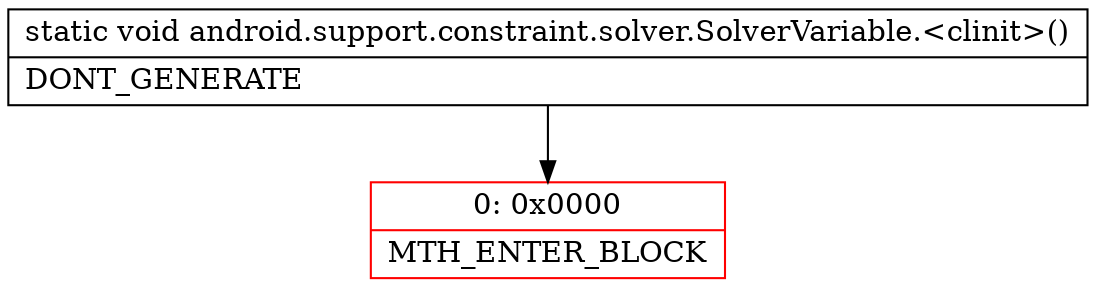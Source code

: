 digraph "CFG forandroid.support.constraint.solver.SolverVariable.\<clinit\>()V" {
subgraph cluster_Region_1141885109 {
label = "R(0)";
node [shape=record,color=blue];
}
Node_0 [shape=record,color=red,label="{0\:\ 0x0000|MTH_ENTER_BLOCK\l}"];
MethodNode[shape=record,label="{static void android.support.constraint.solver.SolverVariable.\<clinit\>()  | DONT_GENERATE\l}"];
MethodNode -> Node_0;
}

